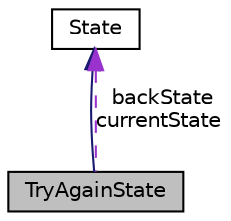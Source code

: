 digraph "TryAgainState"
{
 // LATEX_PDF_SIZE
  edge [fontname="Helvetica",fontsize="10",labelfontname="Helvetica",labelfontsize="10"];
  node [fontname="Helvetica",fontsize="10",shape=record];
  Node1 [label="TryAgainState",height=0.2,width=0.4,color="black", fillcolor="grey75", style="filled", fontcolor="black",tooltip="Class representing a state that prompts the user to try an action again."];
  Node2 -> Node1 [dir="back",color="midnightblue",fontsize="10",style="solid",fontname="Helvetica"];
  Node2 [label="State",height=0.2,width=0.4,color="black", fillcolor="white", style="filled",URL="$class_state.html",tooltip="Abstract base class representing an app state within the water supply analysis system."];
  Node2 -> Node1 [dir="back",color="darkorchid3",fontsize="10",style="dashed",label=" backState\ncurrentState" ,fontname="Helvetica"];
}
